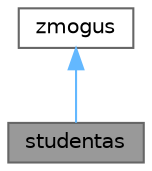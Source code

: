 digraph "studentas"
{
 // LATEX_PDF_SIZE
  bgcolor="transparent";
  edge [fontname=Helvetica,fontsize=10,labelfontname=Helvetica,labelfontsize=10];
  node [fontname=Helvetica,fontsize=10,shape=box,height=0.2,width=0.4];
  Node1 [id="Node000001",label="studentas",height=0.2,width=0.4,color="gray40", fillcolor="grey60", style="filled", fontcolor="black",tooltip="Klasė, atvaizduojanti studentą, išvestinė iš žmogaus klasės."];
  Node2 -> Node1 [id="edge1_Node000001_Node000002",dir="back",color="steelblue1",style="solid",tooltip=" "];
  Node2 [id="Node000002",label="zmogus",height=0.2,width=0.4,color="gray40", fillcolor="white", style="filled",URL="$classzmogus.html",tooltip="Abstrakti klasė, kuri yra studento klasės bazinė klasė."];
}
